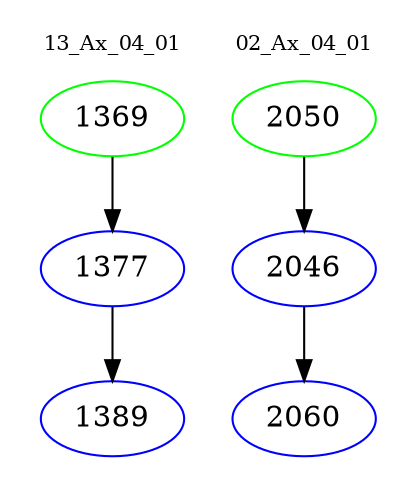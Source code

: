 digraph{
subgraph cluster_0 {
color = white
label = "13_Ax_04_01";
fontsize=10;
T0_1369 [label="1369", color="green"]
T0_1369 -> T0_1377 [color="black"]
T0_1377 [label="1377", color="blue"]
T0_1377 -> T0_1389 [color="black"]
T0_1389 [label="1389", color="blue"]
}
subgraph cluster_1 {
color = white
label = "02_Ax_04_01";
fontsize=10;
T1_2050 [label="2050", color="green"]
T1_2050 -> T1_2046 [color="black"]
T1_2046 [label="2046", color="blue"]
T1_2046 -> T1_2060 [color="black"]
T1_2060 [label="2060", color="blue"]
}
}
